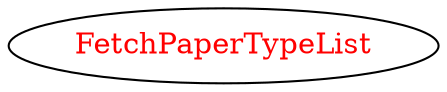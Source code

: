digraph dependencyGraph {
 concentrate=true;
 ranksep="2.0";
 rankdir="LR"; 
 splines="ortho";
"FetchPaperTypeList" [fontcolor="red"];
}